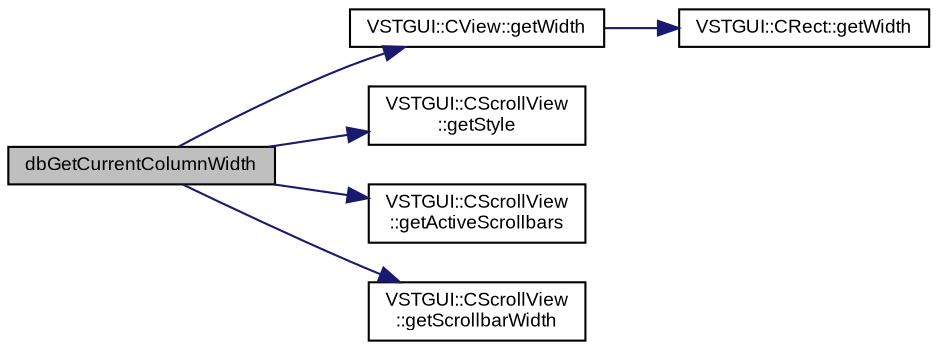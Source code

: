 digraph "dbGetCurrentColumnWidth"
{
  bgcolor="transparent";
  edge [fontname="Arial",fontsize="9",labelfontname="Arial",labelfontsize="9"];
  node [fontname="Arial",fontsize="9",shape=record];
  rankdir="LR";
  Node1 [label="dbGetCurrentColumnWidth",height=0.2,width=0.4,color="black", fillcolor="grey75", style="filled" fontcolor="black"];
  Node1 -> Node2 [color="midnightblue",fontsize="9",style="solid",fontname="Arial"];
  Node2 [label="VSTGUI::CView::getWidth",height=0.2,width=0.4,color="black",URL="$class_v_s_t_g_u_i_1_1_c_view.html#a8b4fe88292b8e95807a9b07a26cd1cb1",tooltip="get the width of the view "];
  Node2 -> Node3 [color="midnightblue",fontsize="9",style="solid",fontname="Arial"];
  Node3 [label="VSTGUI::CRect::getWidth",height=0.2,width=0.4,color="black",URL="$struct_v_s_t_g_u_i_1_1_c_rect.html#a8b4fe88292b8e95807a9b07a26cd1cb1"];
  Node1 -> Node4 [color="midnightblue",fontsize="9",style="solid",fontname="Arial"];
  Node4 [label="VSTGUI::CScrollView\l::getStyle",height=0.2,width=0.4,color="black",URL="$class_v_s_t_g_u_i_1_1_c_scroll_view.html#ad3e31421098660b2bf757372feaa2f98"];
  Node1 -> Node5 [color="midnightblue",fontsize="9",style="solid",fontname="Arial"];
  Node5 [label="VSTGUI::CScrollView\l::getActiveScrollbars",height=0.2,width=0.4,color="black",URL="$class_v_s_t_g_u_i_1_1_c_scroll_view.html#a69f0604adf1c5d913ab0a6abcf3f4fe2"];
  Node1 -> Node6 [color="midnightblue",fontsize="9",style="solid",fontname="Arial"];
  Node6 [label="VSTGUI::CScrollView\l::getScrollbarWidth",height=0.2,width=0.4,color="black",URL="$class_v_s_t_g_u_i_1_1_c_scroll_view.html#a65832bf3daf8e81a263a673503ec24fa"];
}
